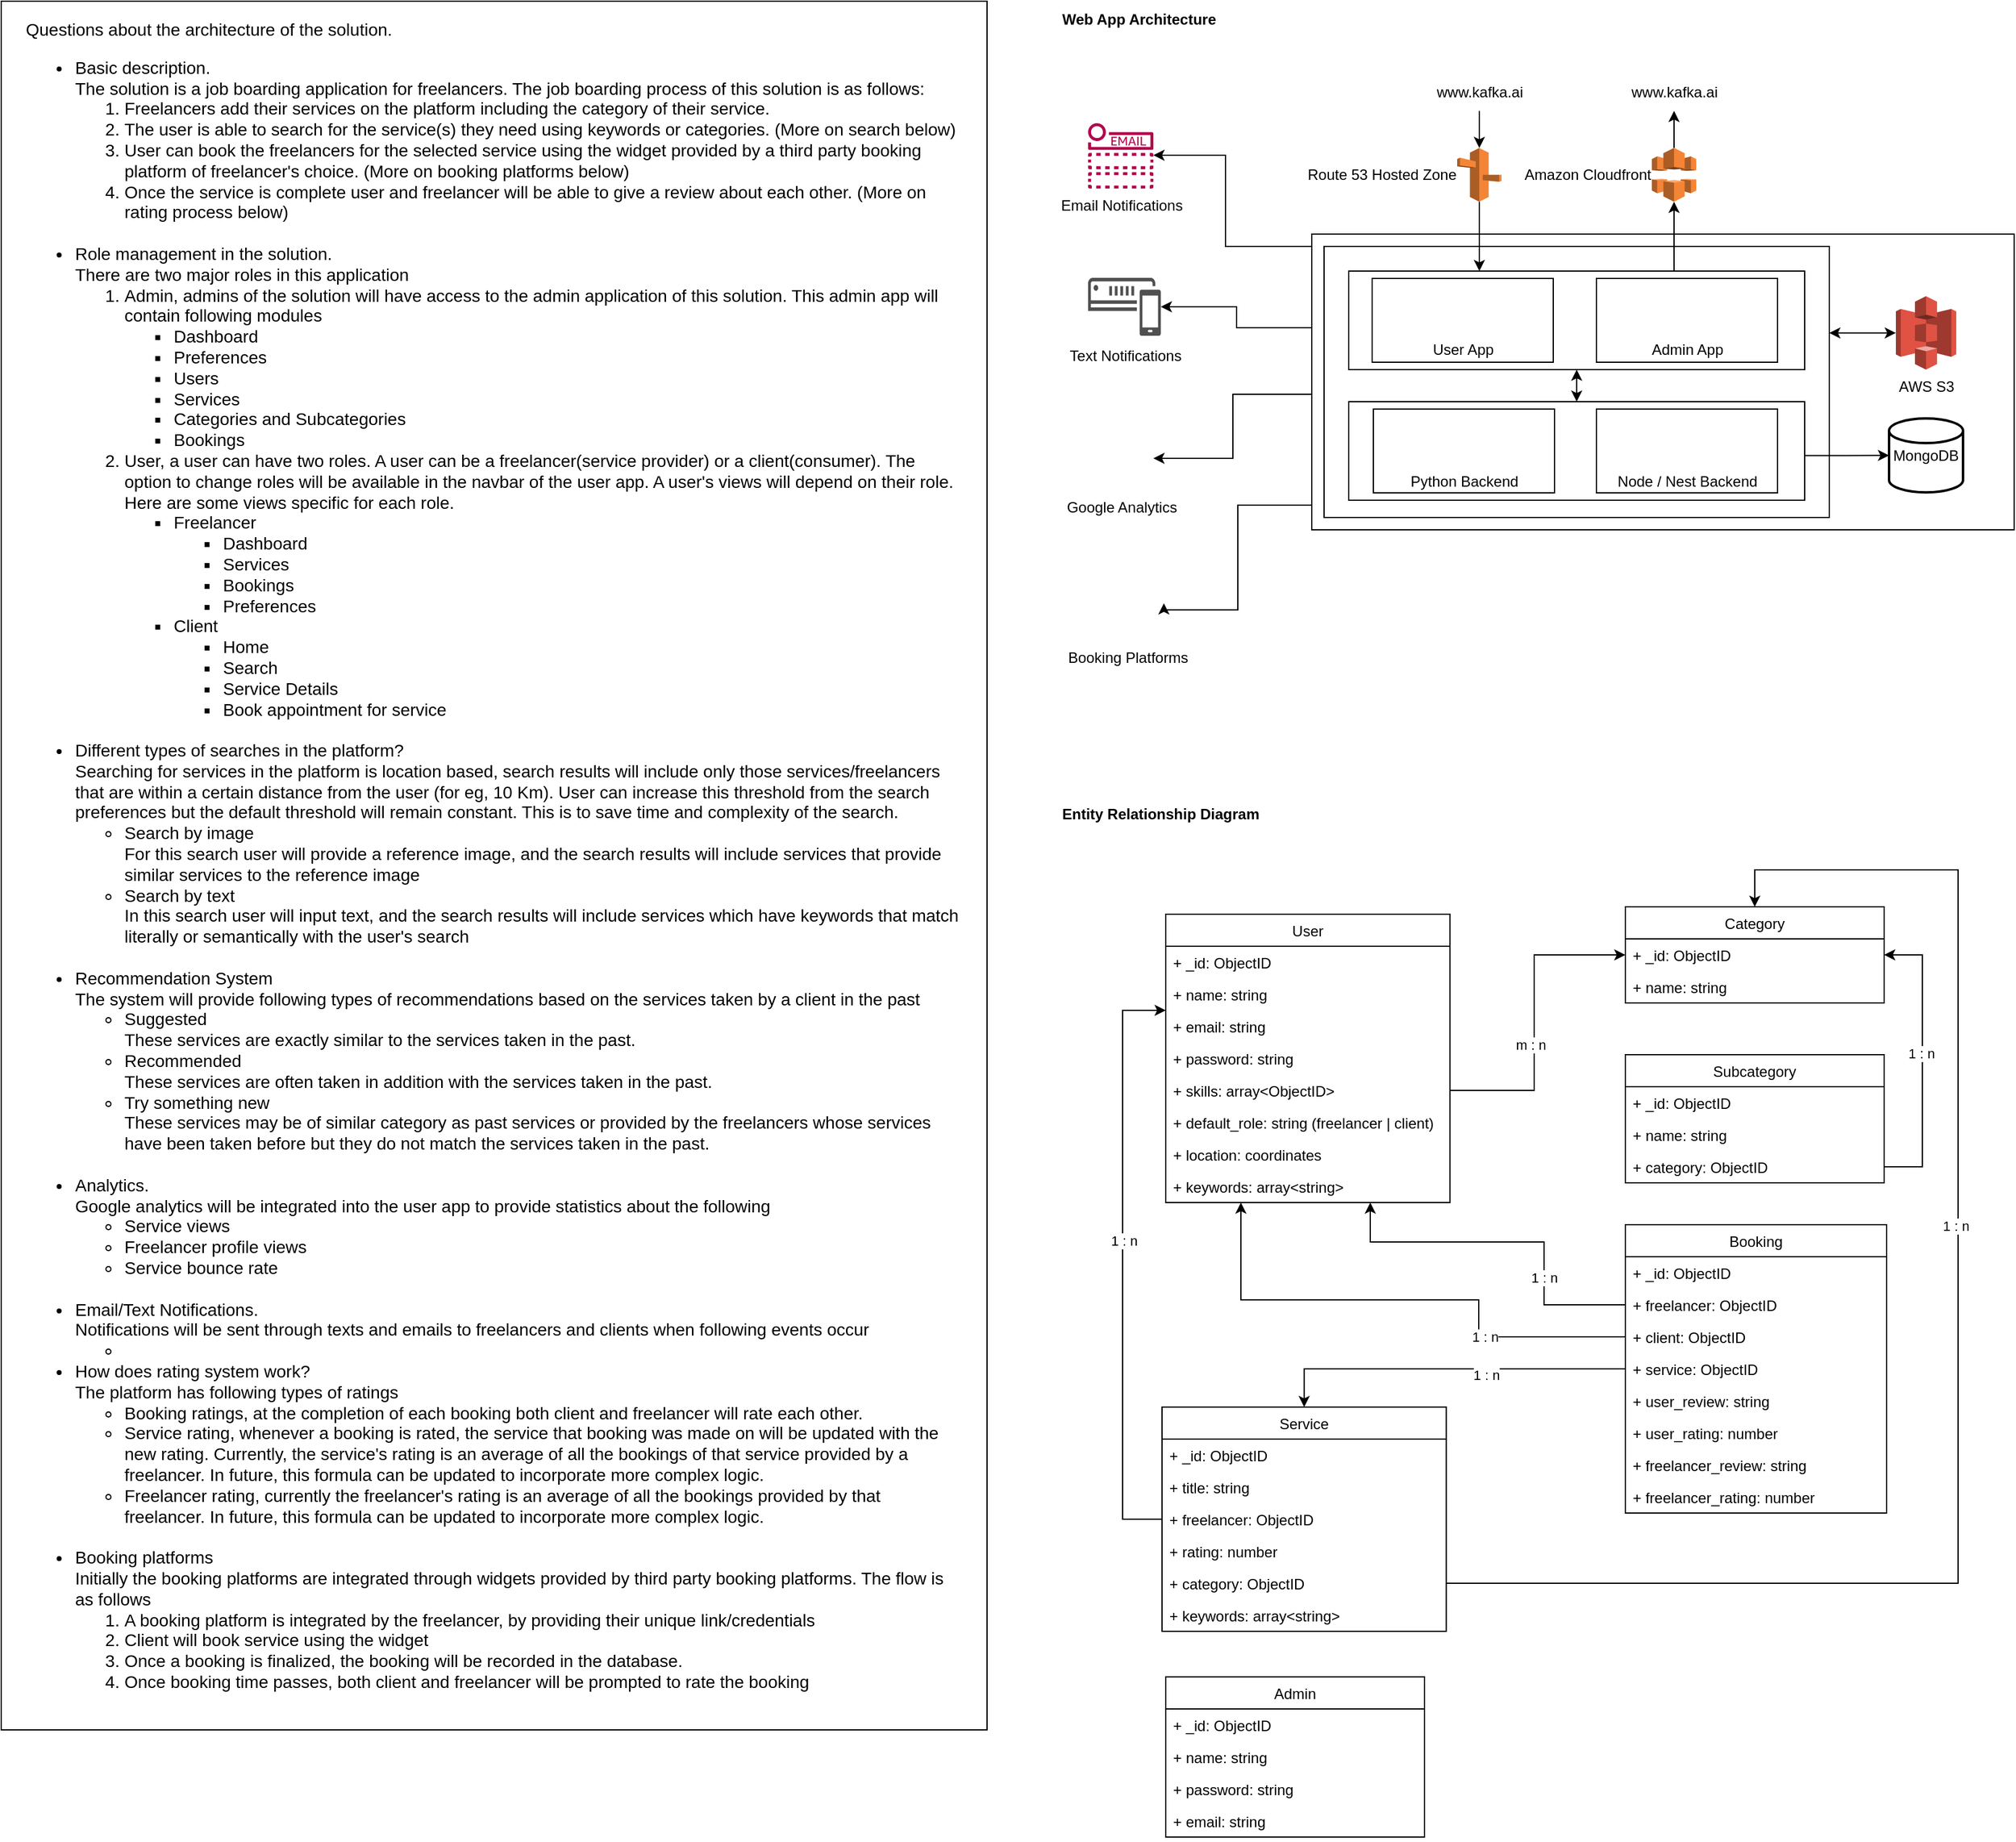 <mxfile version="18.0.5" type="github">
  <diagram id="RMcL3n7hpZ8fIVGod4ny" name="Page-1">
    <mxGraphModel dx="3615" dy="1335" grid="0" gridSize="10" guides="1" tooltips="1" connect="1" arrows="1" fold="1" page="1" pageScale="1" pageWidth="850" pageHeight="1100" math="0" shadow="0">
      <root>
        <mxCell id="0" />
        <mxCell id="1" parent="0" />
        <mxCell id="Oak1mWo9v-8OV0q6VtSm-3" value="" style="rounded=0;whiteSpace=wrap;html=1;fillColor=none;" parent="1" vertex="1">
          <mxGeometry x="238.5" y="218" width="570" height="240" as="geometry" />
        </mxCell>
        <mxCell id="Oak1mWo9v-8OV0q6VtSm-4" value="" style="rounded=0;whiteSpace=wrap;html=1;fillColor=none;" parent="1" vertex="1">
          <mxGeometry x="248.5" y="228" width="410" height="220" as="geometry" />
        </mxCell>
        <mxCell id="UXOGcqwC0pb2AC3sruDp-33" value="" style="rounded=0;whiteSpace=wrap;html=1;fillColor=none;" vertex="1" parent="1">
          <mxGeometry x="268.5" y="354" width="370" height="80" as="geometry" />
        </mxCell>
        <mxCell id="Oak1mWo9v-8OV0q6VtSm-10" value="User" style="swimlane;fontStyle=0;childLayout=stackLayout;horizontal=1;startSize=26;fillColor=none;horizontalStack=0;resizeParent=1;resizeParentMax=0;resizeLast=0;collapsible=1;marginBottom=0;" parent="1" vertex="1">
          <mxGeometry x="120" y="770" width="230.67" height="234" as="geometry" />
        </mxCell>
        <mxCell id="Oak1mWo9v-8OV0q6VtSm-11" value="+ _id: ObjectID" style="text;strokeColor=none;fillColor=none;align=left;verticalAlign=top;spacingLeft=4;spacingRight=4;overflow=hidden;rotatable=0;points=[[0,0.5],[1,0.5]];portConstraint=eastwest;" parent="Oak1mWo9v-8OV0q6VtSm-10" vertex="1">
          <mxGeometry y="26" width="230.67" height="26" as="geometry" />
        </mxCell>
        <mxCell id="Oak1mWo9v-8OV0q6VtSm-12" value="+ name: string" style="text;strokeColor=none;fillColor=none;align=left;verticalAlign=top;spacingLeft=4;spacingRight=4;overflow=hidden;rotatable=0;points=[[0,0.5],[1,0.5]];portConstraint=eastwest;" parent="Oak1mWo9v-8OV0q6VtSm-10" vertex="1">
          <mxGeometry y="52" width="230.67" height="26" as="geometry" />
        </mxCell>
        <mxCell id="Oak1mWo9v-8OV0q6VtSm-13" value="+ email: string" style="text;strokeColor=none;fillColor=none;align=left;verticalAlign=top;spacingLeft=4;spacingRight=4;overflow=hidden;rotatable=0;points=[[0,0.5],[1,0.5]];portConstraint=eastwest;" parent="Oak1mWo9v-8OV0q6VtSm-10" vertex="1">
          <mxGeometry y="78" width="230.67" height="26" as="geometry" />
        </mxCell>
        <mxCell id="Oak1mWo9v-8OV0q6VtSm-14" value="+ password: string" style="text;strokeColor=none;fillColor=none;align=left;verticalAlign=top;spacingLeft=4;spacingRight=4;overflow=hidden;rotatable=0;points=[[0,0.5],[1,0.5]];portConstraint=eastwest;" parent="Oak1mWo9v-8OV0q6VtSm-10" vertex="1">
          <mxGeometry y="104" width="230.67" height="26" as="geometry" />
        </mxCell>
        <mxCell id="Oak1mWo9v-8OV0q6VtSm-113" value="+ skills: array&lt;ObjectID&gt;" style="text;strokeColor=none;fillColor=none;align=left;verticalAlign=top;spacingLeft=4;spacingRight=4;overflow=hidden;rotatable=0;points=[[0,0.5],[1,0.5]];portConstraint=eastwest;" parent="Oak1mWo9v-8OV0q6VtSm-10" vertex="1">
          <mxGeometry y="130" width="230.67" height="26" as="geometry" />
        </mxCell>
        <mxCell id="Oak1mWo9v-8OV0q6VtSm-16" value="+ default_role: string (freelancer | client)" style="text;strokeColor=none;fillColor=none;align=left;verticalAlign=top;spacingLeft=4;spacingRight=4;overflow=hidden;rotatable=0;points=[[0,0.5],[1,0.5]];portConstraint=eastwest;" parent="Oak1mWo9v-8OV0q6VtSm-10" vertex="1">
          <mxGeometry y="156" width="230.67" height="26" as="geometry" />
        </mxCell>
        <mxCell id="UXOGcqwC0pb2AC3sruDp-13" value="+ location: coordinates" style="text;strokeColor=none;fillColor=none;align=left;verticalAlign=top;spacingLeft=4;spacingRight=4;overflow=hidden;rotatable=0;points=[[0,0.5],[1,0.5]];portConstraint=eastwest;" vertex="1" parent="Oak1mWo9v-8OV0q6VtSm-10">
          <mxGeometry y="182" width="230.67" height="26" as="geometry" />
        </mxCell>
        <mxCell id="UXOGcqwC0pb2AC3sruDp-22" value="+ keywords: array&lt;string&gt;" style="text;strokeColor=none;fillColor=none;align=left;verticalAlign=top;spacingLeft=4;spacingRight=4;overflow=hidden;rotatable=0;points=[[0,0.5],[1,0.5]];portConstraint=eastwest;" vertex="1" parent="Oak1mWo9v-8OV0q6VtSm-10">
          <mxGeometry y="208" width="230.67" height="26" as="geometry" />
        </mxCell>
        <mxCell id="Oak1mWo9v-8OV0q6VtSm-19" value="Admin" style="swimlane;fontStyle=0;childLayout=stackLayout;horizontal=1;startSize=26;fillColor=none;horizontalStack=0;resizeParent=1;resizeParentMax=0;resizeLast=0;collapsible=1;marginBottom=0;" parent="1" vertex="1">
          <mxGeometry x="120" y="1389" width="210" height="130" as="geometry" />
        </mxCell>
        <mxCell id="Oak1mWo9v-8OV0q6VtSm-20" value="+ _id: ObjectID" style="text;strokeColor=none;fillColor=none;align=left;verticalAlign=top;spacingLeft=4;spacingRight=4;overflow=hidden;rotatable=0;points=[[0,0.5],[1,0.5]];portConstraint=eastwest;" parent="Oak1mWo9v-8OV0q6VtSm-19" vertex="1">
          <mxGeometry y="26" width="210" height="26" as="geometry" />
        </mxCell>
        <mxCell id="Oak1mWo9v-8OV0q6VtSm-21" value="+ name: string" style="text;strokeColor=none;fillColor=none;align=left;verticalAlign=top;spacingLeft=4;spacingRight=4;overflow=hidden;rotatable=0;points=[[0,0.5],[1,0.5]];portConstraint=eastwest;" parent="Oak1mWo9v-8OV0q6VtSm-19" vertex="1">
          <mxGeometry y="52" width="210" height="26" as="geometry" />
        </mxCell>
        <mxCell id="Oak1mWo9v-8OV0q6VtSm-23" value="+ password: string" style="text;strokeColor=none;fillColor=none;align=left;verticalAlign=top;spacingLeft=4;spacingRight=4;overflow=hidden;rotatable=0;points=[[0,0.5],[1,0.5]];portConstraint=eastwest;" parent="Oak1mWo9v-8OV0q6VtSm-19" vertex="1">
          <mxGeometry y="78" width="210" height="26" as="geometry" />
        </mxCell>
        <mxCell id="Oak1mWo9v-8OV0q6VtSm-22" value="+ email: string" style="text;strokeColor=none;fillColor=none;align=left;verticalAlign=top;spacingLeft=4;spacingRight=4;overflow=hidden;rotatable=0;points=[[0,0.5],[1,0.5]];portConstraint=eastwest;" parent="Oak1mWo9v-8OV0q6VtSm-19" vertex="1">
          <mxGeometry y="104" width="210" height="26" as="geometry" />
        </mxCell>
        <mxCell id="Oak1mWo9v-8OV0q6VtSm-53" value="&lt;b&gt;Entity Relationship Diagram&lt;/b&gt;" style="text;html=1;strokeColor=none;fillColor=none;align=left;verticalAlign=middle;whiteSpace=wrap;rounded=0;" parent="1" vertex="1">
          <mxGeometry x="34" y="674" width="240" height="30" as="geometry" />
        </mxCell>
        <mxCell id="Oak1mWo9v-8OV0q6VtSm-80" value="Service" style="swimlane;fontStyle=0;childLayout=stackLayout;horizontal=1;startSize=26;fillColor=none;horizontalStack=0;resizeParent=1;resizeParentMax=0;resizeLast=0;collapsible=1;marginBottom=0;" parent="1" vertex="1">
          <mxGeometry x="117" y="1170" width="230.67" height="182" as="geometry" />
        </mxCell>
        <mxCell id="Oak1mWo9v-8OV0q6VtSm-81" value="+ _id: ObjectID" style="text;strokeColor=none;fillColor=none;align=left;verticalAlign=top;spacingLeft=4;spacingRight=4;overflow=hidden;rotatable=0;points=[[0,0.5],[1,0.5]];portConstraint=eastwest;" parent="Oak1mWo9v-8OV0q6VtSm-80" vertex="1">
          <mxGeometry y="26" width="230.67" height="26" as="geometry" />
        </mxCell>
        <mxCell id="Oak1mWo9v-8OV0q6VtSm-82" value="+ title: string" style="text;strokeColor=none;fillColor=none;align=left;verticalAlign=top;spacingLeft=4;spacingRight=4;overflow=hidden;rotatable=0;points=[[0,0.5],[1,0.5]];portConstraint=eastwest;" parent="Oak1mWo9v-8OV0q6VtSm-80" vertex="1">
          <mxGeometry y="52" width="230.67" height="26" as="geometry" />
        </mxCell>
        <mxCell id="Oak1mWo9v-8OV0q6VtSm-83" value="+ freelancer: ObjectID" style="text;strokeColor=none;fillColor=none;align=left;verticalAlign=top;spacingLeft=4;spacingRight=4;overflow=hidden;rotatable=0;points=[[0,0.5],[1,0.5]];portConstraint=eastwest;" parent="Oak1mWo9v-8OV0q6VtSm-80" vertex="1">
          <mxGeometry y="78" width="230.67" height="26" as="geometry" />
        </mxCell>
        <mxCell id="Oak1mWo9v-8OV0q6VtSm-86" value="+ rating: number" style="text;strokeColor=none;fillColor=none;align=left;verticalAlign=top;spacingLeft=4;spacingRight=4;overflow=hidden;rotatable=0;points=[[0,0.5],[1,0.5]];portConstraint=eastwest;" parent="Oak1mWo9v-8OV0q6VtSm-80" vertex="1">
          <mxGeometry y="104" width="230.67" height="26" as="geometry" />
        </mxCell>
        <mxCell id="UXOGcqwC0pb2AC3sruDp-5" value="+ category: ObjectID" style="text;strokeColor=none;fillColor=none;align=left;verticalAlign=top;spacingLeft=4;spacingRight=4;overflow=hidden;rotatable=0;points=[[0,0.5],[1,0.5]];portConstraint=eastwest;" vertex="1" parent="Oak1mWo9v-8OV0q6VtSm-80">
          <mxGeometry y="130" width="230.67" height="26" as="geometry" />
        </mxCell>
        <mxCell id="UXOGcqwC0pb2AC3sruDp-24" value="+ keywords: array&lt;string&gt;" style="text;strokeColor=none;fillColor=none;align=left;verticalAlign=top;spacingLeft=4;spacingRight=4;overflow=hidden;rotatable=0;points=[[0,0.5],[1,0.5]];portConstraint=eastwest;" vertex="1" parent="Oak1mWo9v-8OV0q6VtSm-80">
          <mxGeometry y="156" width="230.67" height="26" as="geometry" />
        </mxCell>
        <mxCell id="Oak1mWo9v-8OV0q6VtSm-94" value="Booking" style="swimlane;fontStyle=0;childLayout=stackLayout;horizontal=1;startSize=26;fillColor=none;horizontalStack=0;resizeParent=1;resizeParentMax=0;resizeLast=0;collapsible=1;marginBottom=0;" parent="1" vertex="1">
          <mxGeometry x="493" y="1022" width="212" height="234" as="geometry" />
        </mxCell>
        <mxCell id="Oak1mWo9v-8OV0q6VtSm-95" value="+ _id: ObjectID" style="text;strokeColor=none;fillColor=none;align=left;verticalAlign=top;spacingLeft=4;spacingRight=4;overflow=hidden;rotatable=0;points=[[0,0.5],[1,0.5]];portConstraint=eastwest;" parent="Oak1mWo9v-8OV0q6VtSm-94" vertex="1">
          <mxGeometry y="26" width="212" height="26" as="geometry" />
        </mxCell>
        <mxCell id="Oak1mWo9v-8OV0q6VtSm-97" value="+ freelancer: ObjectID" style="text;strokeColor=none;fillColor=none;align=left;verticalAlign=top;spacingLeft=4;spacingRight=4;overflow=hidden;rotatable=0;points=[[0,0.5],[1,0.5]];portConstraint=eastwest;" parent="Oak1mWo9v-8OV0q6VtSm-94" vertex="1">
          <mxGeometry y="52" width="212" height="26" as="geometry" />
        </mxCell>
        <mxCell id="Oak1mWo9v-8OV0q6VtSm-98" value="+ client: ObjectID" style="text;strokeColor=none;fillColor=none;align=left;verticalAlign=top;spacingLeft=4;spacingRight=4;overflow=hidden;rotatable=0;points=[[0,0.5],[1,0.5]];portConstraint=eastwest;" parent="Oak1mWo9v-8OV0q6VtSm-94" vertex="1">
          <mxGeometry y="78" width="212" height="26" as="geometry" />
        </mxCell>
        <mxCell id="Oak1mWo9v-8OV0q6VtSm-99" value="+ service: ObjectID" style="text;strokeColor=none;fillColor=none;align=left;verticalAlign=top;spacingLeft=4;spacingRight=4;overflow=hidden;rotatable=0;points=[[0,0.5],[1,0.5]];portConstraint=eastwest;" parent="Oak1mWo9v-8OV0q6VtSm-94" vertex="1">
          <mxGeometry y="104" width="212" height="26" as="geometry" />
        </mxCell>
        <mxCell id="UXOGcqwC0pb2AC3sruDp-2" value="+ user_review: string" style="text;strokeColor=none;fillColor=none;align=left;verticalAlign=top;spacingLeft=4;spacingRight=4;overflow=hidden;rotatable=0;points=[[0,0.5],[1,0.5]];portConstraint=eastwest;" vertex="1" parent="Oak1mWo9v-8OV0q6VtSm-94">
          <mxGeometry y="130" width="212" height="26" as="geometry" />
        </mxCell>
        <mxCell id="UXOGcqwC0pb2AC3sruDp-4" value="+ user_rating: number" style="text;strokeColor=none;fillColor=none;align=left;verticalAlign=top;spacingLeft=4;spacingRight=4;overflow=hidden;rotatable=0;points=[[0,0.5],[1,0.5]];portConstraint=eastwest;" vertex="1" parent="Oak1mWo9v-8OV0q6VtSm-94">
          <mxGeometry y="156" width="212" height="26" as="geometry" />
        </mxCell>
        <mxCell id="UXOGcqwC0pb2AC3sruDp-9" value="+ freelancer_review: string" style="text;strokeColor=none;fillColor=none;align=left;verticalAlign=top;spacingLeft=4;spacingRight=4;overflow=hidden;rotatable=0;points=[[0,0.5],[1,0.5]];portConstraint=eastwest;" vertex="1" parent="Oak1mWo9v-8OV0q6VtSm-94">
          <mxGeometry y="182" width="212" height="26" as="geometry" />
        </mxCell>
        <mxCell id="UXOGcqwC0pb2AC3sruDp-8" value="+ freelancer_rating: number" style="text;strokeColor=none;fillColor=none;align=left;verticalAlign=top;spacingLeft=4;spacingRight=4;overflow=hidden;rotatable=0;points=[[0,0.5],[1,0.5]];portConstraint=eastwest;" vertex="1" parent="Oak1mWo9v-8OV0q6VtSm-94">
          <mxGeometry y="208" width="212" height="26" as="geometry" />
        </mxCell>
        <mxCell id="Oak1mWo9v-8OV0q6VtSm-100" style="edgeStyle=orthogonalEdgeStyle;rounded=0;orthogonalLoop=1;jettySize=auto;html=1;" parent="1" source="Oak1mWo9v-8OV0q6VtSm-97" target="Oak1mWo9v-8OV0q6VtSm-10" edge="1">
          <mxGeometry relative="1" as="geometry">
            <Array as="points">
              <mxPoint x="427" y="1087" />
              <mxPoint x="427" y="1036" />
              <mxPoint x="286" y="1036" />
            </Array>
          </mxGeometry>
        </mxCell>
        <mxCell id="Oak1mWo9v-8OV0q6VtSm-124" value="1 : n" style="edgeLabel;html=1;align=center;verticalAlign=middle;resizable=0;points=[];" parent="Oak1mWo9v-8OV0q6VtSm-100" vertex="1" connectable="0">
          <mxGeometry x="-0.395" relative="1" as="geometry">
            <mxPoint y="-1" as="offset" />
          </mxGeometry>
        </mxCell>
        <mxCell id="Oak1mWo9v-8OV0q6VtSm-101" style="edgeStyle=orthogonalEdgeStyle;rounded=0;orthogonalLoop=1;jettySize=auto;html=1;" parent="1" source="Oak1mWo9v-8OV0q6VtSm-98" target="Oak1mWo9v-8OV0q6VtSm-10" edge="1">
          <mxGeometry relative="1" as="geometry">
            <Array as="points">
              <mxPoint x="374" y="1113" />
              <mxPoint x="374" y="1083" />
              <mxPoint x="181" y="1083" />
            </Array>
          </mxGeometry>
        </mxCell>
        <mxCell id="Oak1mWo9v-8OV0q6VtSm-123" value="1 : n" style="edgeLabel;html=1;align=center;verticalAlign=middle;resizable=0;points=[];" parent="Oak1mWo9v-8OV0q6VtSm-101" vertex="1" connectable="0">
          <mxGeometry x="-0.434" y="-5" relative="1" as="geometry">
            <mxPoint as="offset" />
          </mxGeometry>
        </mxCell>
        <mxCell id="Oak1mWo9v-8OV0q6VtSm-102" style="edgeStyle=orthogonalEdgeStyle;rounded=0;orthogonalLoop=1;jettySize=auto;html=1;" parent="1" source="Oak1mWo9v-8OV0q6VtSm-99" target="Oak1mWo9v-8OV0q6VtSm-80" edge="1">
          <mxGeometry relative="1" as="geometry" />
        </mxCell>
        <mxCell id="Oak1mWo9v-8OV0q6VtSm-122" value="1 : n" style="edgeLabel;html=1;align=center;verticalAlign=middle;resizable=0;points=[];" parent="Oak1mWo9v-8OV0q6VtSm-102" vertex="1" connectable="0">
          <mxGeometry x="-0.224" y="5" relative="1" as="geometry">
            <mxPoint as="offset" />
          </mxGeometry>
        </mxCell>
        <mxCell id="Oak1mWo9v-8OV0q6VtSm-103" style="edgeStyle=orthogonalEdgeStyle;rounded=0;orthogonalLoop=1;jettySize=auto;html=1;" parent="1" source="Oak1mWo9v-8OV0q6VtSm-83" target="Oak1mWo9v-8OV0q6VtSm-10" edge="1">
          <mxGeometry relative="1" as="geometry">
            <Array as="points">
              <mxPoint x="85" y="1261" />
              <mxPoint x="85" y="848" />
            </Array>
          </mxGeometry>
        </mxCell>
        <mxCell id="Oak1mWo9v-8OV0q6VtSm-120" value="1 : n" style="edgeLabel;html=1;align=center;verticalAlign=middle;resizable=0;points=[];" parent="Oak1mWo9v-8OV0q6VtSm-103" vertex="1" connectable="0">
          <mxGeometry x="0.077" y="-1" relative="1" as="geometry">
            <mxPoint as="offset" />
          </mxGeometry>
        </mxCell>
        <mxCell id="Oak1mWo9v-8OV0q6VtSm-107" value="Category" style="swimlane;fontStyle=0;childLayout=stackLayout;horizontal=1;startSize=26;fillColor=none;horizontalStack=0;resizeParent=1;resizeParentMax=0;resizeLast=0;collapsible=1;marginBottom=0;" parent="1" vertex="1">
          <mxGeometry x="493" y="764" width="210" height="78" as="geometry" />
        </mxCell>
        <mxCell id="Oak1mWo9v-8OV0q6VtSm-108" value="+ _id: ObjectID" style="text;strokeColor=none;fillColor=none;align=left;verticalAlign=top;spacingLeft=4;spacingRight=4;overflow=hidden;rotatable=0;points=[[0,0.5],[1,0.5]];portConstraint=eastwest;" parent="Oak1mWo9v-8OV0q6VtSm-107" vertex="1">
          <mxGeometry y="26" width="210" height="26" as="geometry" />
        </mxCell>
        <mxCell id="Oak1mWo9v-8OV0q6VtSm-109" value="+ name: string" style="text;strokeColor=none;fillColor=none;align=left;verticalAlign=top;spacingLeft=4;spacingRight=4;overflow=hidden;rotatable=0;points=[[0,0.5],[1,0.5]];portConstraint=eastwest;" parent="Oak1mWo9v-8OV0q6VtSm-107" vertex="1">
          <mxGeometry y="52" width="210" height="26" as="geometry" />
        </mxCell>
        <mxCell id="Oak1mWo9v-8OV0q6VtSm-114" style="edgeStyle=orthogonalEdgeStyle;rounded=0;orthogonalLoop=1;jettySize=auto;html=1;" parent="1" source="Oak1mWo9v-8OV0q6VtSm-113" target="Oak1mWo9v-8OV0q6VtSm-107" edge="1">
          <mxGeometry relative="1" as="geometry">
            <Array as="points">
              <mxPoint x="419" y="913" />
              <mxPoint x="419" y="803" />
            </Array>
          </mxGeometry>
        </mxCell>
        <mxCell id="Oak1mWo9v-8OV0q6VtSm-115" value="m : n" style="edgeLabel;html=1;align=center;verticalAlign=middle;resizable=0;points=[];" parent="Oak1mWo9v-8OV0q6VtSm-114" vertex="1" connectable="0">
          <mxGeometry x="-0.161" y="2" relative="1" as="geometry">
            <mxPoint x="-1" as="offset" />
          </mxGeometry>
        </mxCell>
        <mxCell id="Oak1mWo9v-8OV0q6VtSm-116" value="Subcategory" style="swimlane;fontStyle=0;childLayout=stackLayout;horizontal=1;startSize=26;fillColor=none;horizontalStack=0;resizeParent=1;resizeParentMax=0;resizeLast=0;collapsible=1;marginBottom=0;" parent="1" vertex="1">
          <mxGeometry x="493" y="884" width="210" height="104" as="geometry" />
        </mxCell>
        <mxCell id="Oak1mWo9v-8OV0q6VtSm-117" value="+ _id: ObjectID" style="text;strokeColor=none;fillColor=none;align=left;verticalAlign=top;spacingLeft=4;spacingRight=4;overflow=hidden;rotatable=0;points=[[0,0.5],[1,0.5]];portConstraint=eastwest;" parent="Oak1mWo9v-8OV0q6VtSm-116" vertex="1">
          <mxGeometry y="26" width="210" height="26" as="geometry" />
        </mxCell>
        <mxCell id="Oak1mWo9v-8OV0q6VtSm-118" value="+ name: string" style="text;strokeColor=none;fillColor=none;align=left;verticalAlign=top;spacingLeft=4;spacingRight=4;overflow=hidden;rotatable=0;points=[[0,0.5],[1,0.5]];portConstraint=eastwest;" parent="Oak1mWo9v-8OV0q6VtSm-116" vertex="1">
          <mxGeometry y="52" width="210" height="26" as="geometry" />
        </mxCell>
        <mxCell id="Oak1mWo9v-8OV0q6VtSm-127" value="+ category: ObjectID" style="text;strokeColor=none;fillColor=none;align=left;verticalAlign=top;spacingLeft=4;spacingRight=4;overflow=hidden;rotatable=0;points=[[0,0.5],[1,0.5]];portConstraint=eastwest;" parent="Oak1mWo9v-8OV0q6VtSm-116" vertex="1">
          <mxGeometry y="78" width="210" height="26" as="geometry" />
        </mxCell>
        <mxCell id="Oak1mWo9v-8OV0q6VtSm-128" style="edgeStyle=orthogonalEdgeStyle;rounded=0;orthogonalLoop=1;jettySize=auto;html=1;" parent="1" source="Oak1mWo9v-8OV0q6VtSm-127" target="Oak1mWo9v-8OV0q6VtSm-107" edge="1">
          <mxGeometry relative="1" as="geometry">
            <Array as="points">
              <mxPoint x="734" y="975" />
              <mxPoint x="734" y="803" />
            </Array>
          </mxGeometry>
        </mxCell>
        <mxCell id="Oak1mWo9v-8OV0q6VtSm-129" value="1 : n" style="edgeLabel;html=1;align=center;verticalAlign=middle;resizable=0;points=[];" parent="Oak1mWo9v-8OV0q6VtSm-128" vertex="1" connectable="0">
          <mxGeometry x="0.063" y="1" relative="1" as="geometry">
            <mxPoint y="1" as="offset" />
          </mxGeometry>
        </mxCell>
        <mxCell id="Oak1mWo9v-8OV0q6VtSm-130" style="edgeStyle=orthogonalEdgeStyle;rounded=0;orthogonalLoop=1;jettySize=auto;html=1;exitX=0.5;exitY=1;exitDx=0;exitDy=0;" parent="1" source="Oak1mWo9v-8OV0q6VtSm-53" target="Oak1mWo9v-8OV0q6VtSm-53" edge="1">
          <mxGeometry relative="1" as="geometry" />
        </mxCell>
        <mxCell id="UXOGcqwC0pb2AC3sruDp-1" value="&lt;div style=&quot;font-size: 14px;&quot;&gt;Questions about the architecture of the solution.&lt;/div&gt;&lt;ul style=&quot;&quot;&gt;&lt;li style=&quot;font-size: 14px;&quot;&gt;Basic description.&lt;br style=&quot;font-size: 14px;&quot;&gt;The solution is a job boarding application for freelancers. The job boarding process of this solution is as follows:&lt;/li&gt;&lt;ol style=&quot;font-size: 14px;&quot;&gt;&lt;li style=&quot;font-size: 14px;&quot;&gt;Freelancers add their services on the platform including the category of their service.&lt;/li&gt;&lt;li style=&quot;font-size: 14px;&quot;&gt;The user is able to search for the service(s) they need using keywords or categories. (More on search below)&lt;/li&gt;&lt;li style=&quot;font-size: 14px;&quot;&gt;User can book the freelancers for the selected service using the widget provided by a third party booking platform of freelancer&#39;s choice. (More on booking platforms below)&lt;/li&gt;&lt;li style=&quot;font-size: 14px;&quot;&gt;Once the service is complete user and freelancer will be able to give a review about each other. (More on rating process below)&lt;br&gt;&lt;br&gt;&lt;/li&gt;&lt;/ol&gt;&lt;li style=&quot;font-size: 14px;&quot;&gt;Role management in the solution.&lt;br&gt;There are two major roles in this application&lt;/li&gt;&lt;ol style=&quot;&quot;&gt;&lt;li style=&quot;font-size: 14px;&quot;&gt;Admin, admins of the solution will have access to the admin application of this solution. This admin app will contain following modules&lt;/li&gt;&lt;ul&gt;&lt;li style=&quot;&quot;&gt;Dashboard&lt;/li&gt;&lt;li style=&quot;&quot;&gt;Preferences&lt;/li&gt;&lt;li style=&quot;&quot;&gt;Users&lt;/li&gt;&lt;li style=&quot;&quot;&gt;Services&lt;/li&gt;&lt;li style=&quot;&quot;&gt;Categories and Subcategories&lt;/li&gt;&lt;li style=&quot;&quot;&gt;Bookings&lt;/li&gt;&lt;/ul&gt;&lt;li style=&quot;font-size: 14px;&quot;&gt;User, a user can have two roles. A user can be a freelancer(service provider) or a client(consumer). The option to change roles will be available in the navbar of the user app. A user&#39;s views will depend on their role. Here are some views specific for each role.&lt;/li&gt;&lt;ul&gt;&lt;li&gt;&lt;span style=&quot;background-color: initial;&quot;&gt;Freelancer&lt;/span&gt;&lt;/li&gt;&lt;ul&gt;&lt;li&gt;&lt;span style=&quot;background-color: initial;&quot;&gt;Dashboard&lt;/span&gt;&lt;/li&gt;&lt;li&gt;&lt;span style=&quot;background-color: initial;&quot;&gt;Services&lt;/span&gt;&lt;/li&gt;&lt;li&gt;&lt;span style=&quot;background-color: initial;&quot;&gt;Bookings&lt;/span&gt;&lt;/li&gt;&lt;li&gt;&lt;span style=&quot;background-color: initial;&quot;&gt;Preferences&lt;/span&gt;&lt;/li&gt;&lt;/ul&gt;&lt;li&gt;&lt;span style=&quot;background-color: initial;&quot;&gt;Client&lt;/span&gt;&lt;/li&gt;&lt;ul&gt;&lt;li&gt;&lt;span style=&quot;background-color: initial;&quot;&gt;Home&lt;/span&gt;&lt;/li&gt;&lt;li&gt;&lt;span style=&quot;background-color: initial;&quot;&gt;Search&lt;/span&gt;&lt;/li&gt;&lt;li&gt;&lt;span style=&quot;background-color: initial;&quot;&gt;Service Details&lt;/span&gt;&lt;/li&gt;&lt;li&gt;&lt;span style=&quot;background-color: initial;&quot;&gt;Book appointment for service&lt;br&gt;&lt;br&gt;&lt;/span&gt;&lt;/li&gt;&lt;/ul&gt;&lt;/ul&gt;&lt;/ol&gt;&lt;li style=&quot;font-size: 14px;&quot;&gt;Different types of searches in the platform?&lt;br&gt;Searching for services in the platform is location based, search results will include only those services/freelancers that are within a certain distance from the user (for eg, 10 Km). User can increase this threshold from the search preferences but the default threshold will remain constant. This is to save time and complexity of the search.&lt;/li&gt;&lt;ul&gt;&lt;li style=&quot;font-size: 14px;&quot;&gt;Search by image&lt;br&gt;For this search user will provide a reference image, and the search results will include services that provide similar services to the reference image&amp;nbsp;&lt;/li&gt;&lt;li style=&quot;font-size: 14px;&quot;&gt;Search by text&lt;br&gt;In this search user will input text, and the search results will include services which have keywords that match literally or semantically with the user&#39;s search&lt;br&gt;&lt;br&gt;&lt;/li&gt;&lt;/ul&gt;&lt;li style=&quot;font-size: 14px;&quot;&gt;Recommendation System&lt;br&gt;The system will provide following types of recommendations based on the services taken by a client in the past&lt;/li&gt;&lt;ul&gt;&lt;li style=&quot;font-size: 14px;&quot;&gt;Suggested&lt;br&gt;These services are exactly similar to the services taken in the past.&lt;/li&gt;&lt;li style=&quot;font-size: 14px;&quot;&gt;Recommended&lt;br&gt;These services are often taken in addition with the services taken in the past.&amp;nbsp;&lt;/li&gt;&lt;li style=&quot;font-size: 14px;&quot;&gt;Try something new&lt;br&gt;These services may be of similar category as past services or provided by the freelancers whose services have been taken before but they do not match the services taken in the past.&lt;br&gt;&lt;br&gt;&lt;/li&gt;&lt;/ul&gt;&lt;li style=&quot;font-size: 14px;&quot;&gt;Analytics.&lt;br&gt;Google analytics will be integrated into the user app to provide statistics about the following&lt;/li&gt;&lt;ul&gt;&lt;li style=&quot;font-size: 14px;&quot;&gt;Service views&lt;/li&gt;&lt;li style=&quot;font-size: 14px;&quot;&gt;Freelancer profile views&lt;/li&gt;&lt;li style=&quot;font-size: 14px;&quot;&gt;Service bounce rate&lt;br&gt;&lt;br&gt;&lt;/li&gt;&lt;/ul&gt;&lt;li style=&quot;font-size: 14px;&quot;&gt;Email/Text Notifications.&lt;br&gt;Notifications will be sent through texts and emails to freelancers and clients when following events occur&lt;/li&gt;&lt;ul&gt;&lt;li style=&quot;font-size: 14px;&quot;&gt;&lt;br&gt;&lt;/li&gt;&lt;/ul&gt;&lt;li style=&quot;font-size: 14px;&quot;&gt;How does rating system work?&lt;br&gt;The platform has following types of ratings&lt;/li&gt;&lt;ul&gt;&lt;li style=&quot;font-size: 14px;&quot;&gt;Booking ratings, at the completion of each booking both client and freelancer will rate each other.&lt;/li&gt;&lt;li style=&quot;font-size: 14px;&quot;&gt;Service rating, whenever a booking is rated, the service that booking was made on will be updated with the new rating. Currently, the service&#39;s rating is an average of all the bookings of that service provided by a freelancer. In future, this formula can be updated to incorporate more complex logic.&lt;/li&gt;&lt;li style=&quot;font-size: 14px;&quot;&gt;Freelancer rating, currently the freelancer&#39;s rating is an average of all the bookings provided by that freelancer. In future, this formula can be updated to incorporate more complex logic.&lt;br&gt;&lt;br&gt;&lt;/li&gt;&lt;/ul&gt;&lt;li style=&quot;font-size: 14px;&quot;&gt;Booking platforms&lt;br&gt;Initially the booking platforms are integrated through widgets provided by third party booking platforms. The flow is as follows&lt;/li&gt;&lt;ol&gt;&lt;li style=&quot;font-size: 14px;&quot;&gt;A booking platform is integrated by the freelancer, by providing their unique link/credentials&lt;/li&gt;&lt;li style=&quot;font-size: 14px;&quot;&gt;Client will book service using the widget&lt;/li&gt;&lt;li style=&quot;font-size: 14px;&quot;&gt;Once a booking is finalized, the booking will be recorded in the database.&lt;/li&gt;&lt;li style=&quot;font-size: 14px;&quot;&gt;Once booking time passes, both client and freelancer will be prompted to rate the booking&amp;nbsp;&lt;/li&gt;&lt;/ol&gt;&lt;/ul&gt;" style="rounded=0;whiteSpace=wrap;html=1;align=left;verticalAlign=top;spacing=10;spacingLeft=10;spacingRight=10;fontSize=14;" vertex="1" parent="1">
          <mxGeometry x="-825" y="29" width="800" height="1403" as="geometry" />
        </mxCell>
        <mxCell id="UXOGcqwC0pb2AC3sruDp-6" style="edgeStyle=orthogonalEdgeStyle;rounded=0;orthogonalLoop=1;jettySize=auto;html=1;" edge="1" parent="1" source="UXOGcqwC0pb2AC3sruDp-5" target="Oak1mWo9v-8OV0q6VtSm-107">
          <mxGeometry relative="1" as="geometry">
            <Array as="points">
              <mxPoint x="763" y="1313" />
              <mxPoint x="763" y="734" />
              <mxPoint x="598" y="734" />
            </Array>
          </mxGeometry>
        </mxCell>
        <mxCell id="UXOGcqwC0pb2AC3sruDp-7" value="1 : n" style="edgeLabel;html=1;align=center;verticalAlign=middle;resizable=0;points=[];" vertex="1" connectable="0" parent="UXOGcqwC0pb2AC3sruDp-6">
          <mxGeometry x="0.187" y="2" relative="1" as="geometry">
            <mxPoint as="offset" />
          </mxGeometry>
        </mxCell>
        <mxCell id="Oak1mWo9v-8OV0q6VtSm-54" value="&lt;b&gt;Web App Architecture&lt;/b&gt;" style="text;html=1;strokeColor=none;fillColor=none;align=left;verticalAlign=middle;whiteSpace=wrap;rounded=0;" parent="1" vertex="1">
          <mxGeometry x="34" y="29" width="240" height="30" as="geometry" />
        </mxCell>
        <mxCell id="Oak1mWo9v-8OV0q6VtSm-56" value="www.kafka.ai" style="text;html=1;strokeColor=none;fillColor=none;align=center;verticalAlign=middle;whiteSpace=wrap;rounded=0;" parent="1" vertex="1">
          <mxGeometry x="334.5" y="88" width="80" height="30" as="geometry" />
        </mxCell>
        <mxCell id="Oak1mWo9v-8OV0q6VtSm-57" value="www.kafka.ai" style="text;html=1;strokeColor=none;fillColor=none;align=center;verticalAlign=middle;whiteSpace=wrap;rounded=0;" parent="1" vertex="1">
          <mxGeometry x="492.5" y="88" width="80" height="30" as="geometry" />
        </mxCell>
        <mxCell id="Oak1mWo9v-8OV0q6VtSm-58" style="edgeStyle=orthogonalEdgeStyle;rounded=0;orthogonalLoop=1;jettySize=auto;html=1;" parent="1" source="Oak1mWo9v-8OV0q6VtSm-59" edge="1">
          <mxGeometry relative="1" as="geometry">
            <mxPoint x="374.526" y="248" as="targetPoint" />
            <Array as="points">
              <mxPoint x="374.5" y="238" />
              <mxPoint x="374.5" y="238" />
            </Array>
          </mxGeometry>
        </mxCell>
        <mxCell id="Oak1mWo9v-8OV0q6VtSm-59" value="Route 53 Hosted Zone" style="outlineConnect=0;dashed=0;verticalLabelPosition=middle;verticalAlign=middle;align=right;html=1;shape=mxgraph.aws3.route_53;fillColor=#F58536;gradientColor=none;aspect=fixed;labelPosition=left;" parent="1" vertex="1">
          <mxGeometry x="356.5" y="148.09" width="36" height="43.67" as="geometry" />
        </mxCell>
        <mxCell id="Oak1mWo9v-8OV0q6VtSm-55" style="edgeStyle=orthogonalEdgeStyle;rounded=0;orthogonalLoop=1;jettySize=auto;html=1;" parent="1" source="Oak1mWo9v-8OV0q6VtSm-56" target="Oak1mWo9v-8OV0q6VtSm-59" edge="1">
          <mxGeometry relative="1" as="geometry" />
        </mxCell>
        <mxCell id="Oak1mWo9v-8OV0q6VtSm-60" style="edgeStyle=orthogonalEdgeStyle;rounded=0;orthogonalLoop=1;jettySize=auto;html=1;" parent="1" source="Oak1mWo9v-8OV0q6VtSm-61" target="Oak1mWo9v-8OV0q6VtSm-57" edge="1">
          <mxGeometry relative="1" as="geometry" />
        </mxCell>
        <mxCell id="Oak1mWo9v-8OV0q6VtSm-61" value="Amazon Cloudfront" style="outlineConnect=0;dashed=0;verticalLabelPosition=middle;verticalAlign=middle;align=right;html=1;shape=mxgraph.aws3.cloudfront;fillColor=#F58536;gradientColor=none;aspect=fixed;labelPosition=left;" parent="1" vertex="1">
          <mxGeometry x="514.5" y="148" width="36" height="43.76" as="geometry" />
        </mxCell>
        <mxCell id="Oak1mWo9v-8OV0q6VtSm-62" style="edgeStyle=orthogonalEdgeStyle;rounded=0;orthogonalLoop=1;jettySize=auto;html=1;entryX=0.5;entryY=1;entryDx=0;entryDy=0;entryPerimeter=0;" parent="1" target="Oak1mWo9v-8OV0q6VtSm-61" edge="1">
          <mxGeometry relative="1" as="geometry">
            <mxPoint x="532.526" y="248" as="sourcePoint" />
            <Array as="points">
              <mxPoint x="532.5" y="238" />
              <mxPoint x="532.5" y="238" />
            </Array>
          </mxGeometry>
        </mxCell>
        <mxCell id="UXOGcqwC0pb2AC3sruDp-40" style="edgeStyle=orthogonalEdgeStyle;rounded=0;orthogonalLoop=1;jettySize=auto;html=1;fontSize=12;fontColor=#000000;startArrow=classic;startFill=1;" edge="1" parent="1" source="Oak1mWo9v-8OV0q6VtSm-63" target="UXOGcqwC0pb2AC3sruDp-33">
          <mxGeometry relative="1" as="geometry" />
        </mxCell>
        <mxCell id="Oak1mWo9v-8OV0q6VtSm-63" value="" style="rounded=0;whiteSpace=wrap;html=1;fillColor=none;" parent="1" vertex="1">
          <mxGeometry x="268.5" y="248" width="370" height="80" as="geometry" />
        </mxCell>
        <mxCell id="Oak1mWo9v-8OV0q6VtSm-68" style="edgeStyle=orthogonalEdgeStyle;rounded=0;orthogonalLoop=1;jettySize=auto;html=1;strokeColor=default;startArrow=classic;startFill=1;" parent="1" source="Oak1mWo9v-8OV0q6VtSm-69" target="Oak1mWo9v-8OV0q6VtSm-4" edge="1">
          <mxGeometry relative="1" as="geometry">
            <Array as="points">
              <mxPoint x="678.5" y="298" />
              <mxPoint x="678.5" y="298" />
            </Array>
          </mxGeometry>
        </mxCell>
        <mxCell id="Oak1mWo9v-8OV0q6VtSm-69" value="AWS S3" style="outlineConnect=0;dashed=0;verticalLabelPosition=bottom;verticalAlign=top;align=center;html=1;shape=mxgraph.aws3.s3;fillColor=#E05243;gradientColor=none;aspect=fixed;" parent="1" vertex="1">
          <mxGeometry x="712.5" y="268.38" width="49" height="59.62" as="geometry" />
        </mxCell>
        <mxCell id="Oak1mWo9v-8OV0q6VtSm-70" value="" style="group;verticalAlign=middle;labelPosition=right;verticalLabelPosition=bottom;align=left;horizontal=1;spacingTop=7;textDirection=rtl;" parent="1" vertex="1" connectable="0">
          <mxGeometry x="707" y="367.65" width="60" height="60" as="geometry" />
        </mxCell>
        <mxCell id="Oak1mWo9v-8OV0q6VtSm-71" value="MongoDB" style="strokeWidth=2;html=1;shape=mxgraph.flowchart.database;whiteSpace=wrap;fillColor=none;" parent="Oak1mWo9v-8OV0q6VtSm-70" vertex="1">
          <mxGeometry width="60" height="60" as="geometry" />
        </mxCell>
        <mxCell id="Oak1mWo9v-8OV0q6VtSm-65" style="edgeStyle=orthogonalEdgeStyle;rounded=0;orthogonalLoop=1;jettySize=auto;html=1;entryX=0;entryY=0.5;entryDx=0;entryDy=0;entryPerimeter=0;" parent="1" source="UXOGcqwC0pb2AC3sruDp-33" target="Oak1mWo9v-8OV0q6VtSm-71" edge="1">
          <mxGeometry relative="1" as="geometry">
            <Array as="points">
              <mxPoint x="672.5" y="398" />
            </Array>
          </mxGeometry>
        </mxCell>
        <mxCell id="Oak1mWo9v-8OV0q6VtSm-72" value="&lt;font color=&quot;#000000&quot;&gt;Email Notifications&lt;/font&gt;" style="sketch=0;outlineConnect=0;fontColor=#232F3E;gradientColor=none;fillColor=#B0084D;strokeColor=none;dashed=0;verticalLabelPosition=bottom;verticalAlign=top;align=center;html=1;fontSize=12;fontStyle=0;aspect=fixed;pointerEvents=1;shape=mxgraph.aws4.email_notification;" parent="1" vertex="1">
          <mxGeometry x="57" y="128" width="53" height="53" as="geometry" />
        </mxCell>
        <mxCell id="Oak1mWo9v-8OV0q6VtSm-1" style="edgeStyle=orthogonalEdgeStyle;rounded=0;orthogonalLoop=1;jettySize=auto;html=1;startArrow=none;startFill=0;strokeColor=default;" parent="1" source="Oak1mWo9v-8OV0q6VtSm-3" target="Oak1mWo9v-8OV0q6VtSm-72" edge="1">
          <mxGeometry relative="1" as="geometry">
            <Array as="points">
              <mxPoint x="168.5" y="228" />
              <mxPoint x="168.5" y="154" />
            </Array>
          </mxGeometry>
        </mxCell>
        <mxCell id="Oak1mWo9v-8OV0q6VtSm-2" style="edgeStyle=orthogonalEdgeStyle;rounded=0;orthogonalLoop=1;jettySize=auto;html=1;startArrow=none;startFill=0;strokeColor=default;" parent="1" source="Oak1mWo9v-8OV0q6VtSm-3" target="UXOGcqwC0pb2AC3sruDp-10" edge="1">
          <mxGeometry relative="1" as="geometry">
            <Array as="points">
              <mxPoint x="177.5" y="294" />
              <mxPoint x="177.5" y="277" />
            </Array>
            <mxPoint x="118.5" y="277.053" as="targetPoint" />
          </mxGeometry>
        </mxCell>
        <mxCell id="Oak1mWo9v-8OV0q6VtSm-74" value="&lt;font color=&quot;#000000&quot;&gt;Google Analytics&lt;/font&gt;" style="shape=image;html=1;verticalAlign=top;verticalLabelPosition=bottom;labelBackgroundColor=#ffffff;imageAspect=0;aspect=fixed;image=https://cdn4.iconfinder.com/data/icons/for-your-interface-free-samples/128/Columns-128.png;dashed=0;fontFamily=Helvetica;fontSize=12;fontColor=#232F3E;align=center;strokeColor=none;fillColor=#B0084D;gradientColor=none;sketch=0;" parent="1" vertex="1">
          <mxGeometry x="57" y="373" width="53" height="53" as="geometry" />
        </mxCell>
        <mxCell id="Oak1mWo9v-8OV0q6VtSm-76" style="edgeStyle=orthogonalEdgeStyle;rounded=0;orthogonalLoop=1;jettySize=auto;html=1;" parent="1" source="Oak1mWo9v-8OV0q6VtSm-3" target="Oak1mWo9v-8OV0q6VtSm-74" edge="1">
          <mxGeometry relative="1" as="geometry">
            <Array as="points">
              <mxPoint x="174.5" y="348" />
              <mxPoint x="174.5" y="400" />
            </Array>
          </mxGeometry>
        </mxCell>
        <mxCell id="Oak1mWo9v-8OV0q6VtSm-75" value="Booking Platforms" style="shape=image;html=1;verticalAlign=top;verticalLabelPosition=bottom;labelBackgroundColor=#ffffff;imageAspect=0;aspect=fixed;image=https://cdn2.iconfinder.com/data/icons/essential-web-4/50/calendar-month-day-booking-date-128.png;fontFamily=Helvetica;fontSize=12;fontColor=default;align=center;strokeColor=default;fillColor=#fff;" parent="1" vertex="1">
          <mxGeometry x="58.5" y="487.65" width="60" height="60" as="geometry" />
        </mxCell>
        <mxCell id="Oak1mWo9v-8OV0q6VtSm-77" style="edgeStyle=orthogonalEdgeStyle;rounded=0;orthogonalLoop=1;jettySize=auto;html=1;entryX=1;entryY=0.5;entryDx=0;entryDy=0;" parent="1" source="Oak1mWo9v-8OV0q6VtSm-3" target="Oak1mWo9v-8OV0q6VtSm-75" edge="1">
          <mxGeometry relative="1" as="geometry">
            <Array as="points">
              <mxPoint x="178.5" y="438" />
              <mxPoint x="178.5" y="523" />
            </Array>
          </mxGeometry>
        </mxCell>
        <mxCell id="UXOGcqwC0pb2AC3sruDp-10" value="&lt;font style=&quot;font-size: 12px;&quot;&gt;Text Notifications&lt;/font&gt;" style="sketch=0;pointerEvents=1;shadow=0;dashed=0;html=1;strokeColor=none;fillColor=#505050;labelPosition=center;verticalLabelPosition=bottom;verticalAlign=top;outlineConnect=0;align=center;shape=mxgraph.office.communications.sms_gateway;fontSize=14;" vertex="1" parent="1">
          <mxGeometry x="57" y="253.5" width="59" height="47" as="geometry" />
        </mxCell>
        <mxCell id="UXOGcqwC0pb2AC3sruDp-25" value="" style="group" vertex="1" connectable="0" parent="1">
          <mxGeometry x="469.5" y="360" width="147" height="68" as="geometry" />
        </mxCell>
        <mxCell id="Oak1mWo9v-8OV0q6VtSm-66" value="" style="rounded=0;whiteSpace=wrap;html=1;fillColor=none;" parent="UXOGcqwC0pb2AC3sruDp-25" vertex="1">
          <mxGeometry width="147" height="68" as="geometry" />
        </mxCell>
        <mxCell id="Oak1mWo9v-8OV0q6VtSm-67" value="Node / Nest Backend" style="shape=image;html=1;verticalAlign=top;verticalLabelPosition=bottom;labelBackgroundColor=#ffffff;imageAspect=0;aspect=fixed;image=https://cdn1.iconfinder.com/data/icons/science-technology-outline-24-px/24/Computer_chip_integrated_circuit_memory_chip_microprocessor_processor_chip-128.png;fillColor=none;" parent="UXOGcqwC0pb2AC3sruDp-25" vertex="1">
          <mxGeometry x="53.308" y="5.95" width="39.464" height="39.464" as="geometry" />
        </mxCell>
        <mxCell id="UXOGcqwC0pb2AC3sruDp-34" value="" style="group" vertex="1" connectable="0" parent="1">
          <mxGeometry x="288.5" y="360" width="147" height="68" as="geometry" />
        </mxCell>
        <mxCell id="UXOGcqwC0pb2AC3sruDp-35" value="" style="rounded=0;whiteSpace=wrap;html=1;fillColor=none;" vertex="1" parent="UXOGcqwC0pb2AC3sruDp-34">
          <mxGeometry width="147" height="68" as="geometry" />
        </mxCell>
        <mxCell id="UXOGcqwC0pb2AC3sruDp-36" value="Python Backend" style="shape=image;html=1;verticalAlign=top;verticalLabelPosition=bottom;labelBackgroundColor=#ffffff;imageAspect=0;aspect=fixed;image=https://cdn1.iconfinder.com/data/icons/science-technology-outline-24-px/24/Computer_chip_integrated_circuit_memory_chip_microprocessor_processor_chip-128.png;fillColor=none;" vertex="1" parent="UXOGcqwC0pb2AC3sruDp-34">
          <mxGeometry x="53.308" y="5.95" width="39.464" height="39.464" as="geometry" />
        </mxCell>
        <mxCell id="UXOGcqwC0pb2AC3sruDp-42" value="" style="group" vertex="1" connectable="0" parent="1">
          <mxGeometry x="287.5" y="254" width="147" height="68" as="geometry" />
        </mxCell>
        <mxCell id="UXOGcqwC0pb2AC3sruDp-41" value="" style="rounded=0;whiteSpace=wrap;html=1;fillColor=none;" vertex="1" parent="UXOGcqwC0pb2AC3sruDp-42">
          <mxGeometry width="147" height="68" as="geometry" />
        </mxCell>
        <mxCell id="Oak1mWo9v-8OV0q6VtSm-64" value="User App" style="shape=image;html=1;verticalAlign=top;verticalLabelPosition=bottom;labelBackgroundColor=#ffffff;imageAspect=0;aspect=fixed;image=https://cdn1.iconfinder.com/data/icons/ionicons-fill-vol-2/512/logo-react-128.png;fillColor=none;labelPosition=center;align=center;" parent="UXOGcqwC0pb2AC3sruDp-42" vertex="1">
          <mxGeometry x="55" y="6.69" width="37" height="37" as="geometry" />
        </mxCell>
        <mxCell id="UXOGcqwC0pb2AC3sruDp-43" value="" style="group" vertex="1" connectable="0" parent="1">
          <mxGeometry x="469.5" y="254" width="147" height="68" as="geometry" />
        </mxCell>
        <mxCell id="UXOGcqwC0pb2AC3sruDp-44" value="" style="rounded=0;whiteSpace=wrap;html=1;fillColor=none;" vertex="1" parent="UXOGcqwC0pb2AC3sruDp-43">
          <mxGeometry width="147" height="68" as="geometry" />
        </mxCell>
        <mxCell id="UXOGcqwC0pb2AC3sruDp-45" value="Admin App" style="shape=image;html=1;verticalAlign=top;verticalLabelPosition=bottom;labelBackgroundColor=#ffffff;imageAspect=0;aspect=fixed;image=https://cdn1.iconfinder.com/data/icons/ionicons-fill-vol-2/512/logo-react-128.png;fillColor=none;labelPosition=center;align=center;" vertex="1" parent="UXOGcqwC0pb2AC3sruDp-43">
          <mxGeometry x="55" y="6.69" width="37" height="37" as="geometry" />
        </mxCell>
      </root>
    </mxGraphModel>
  </diagram>
</mxfile>
